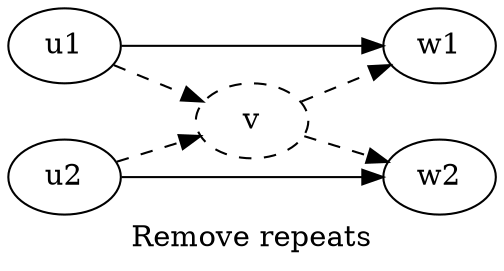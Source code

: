 digraph "repeat" {
label = "Remove repeats"
graph [rankdir="LR"]
u1 -> w1
u2 -> w2
v [style="dashed"]
u1 -> v [style="dashed"]
u2 -> v [style="dashed"]
v -> w1 [style="dashed"]
v -> w2 [style="dashed"]
}
